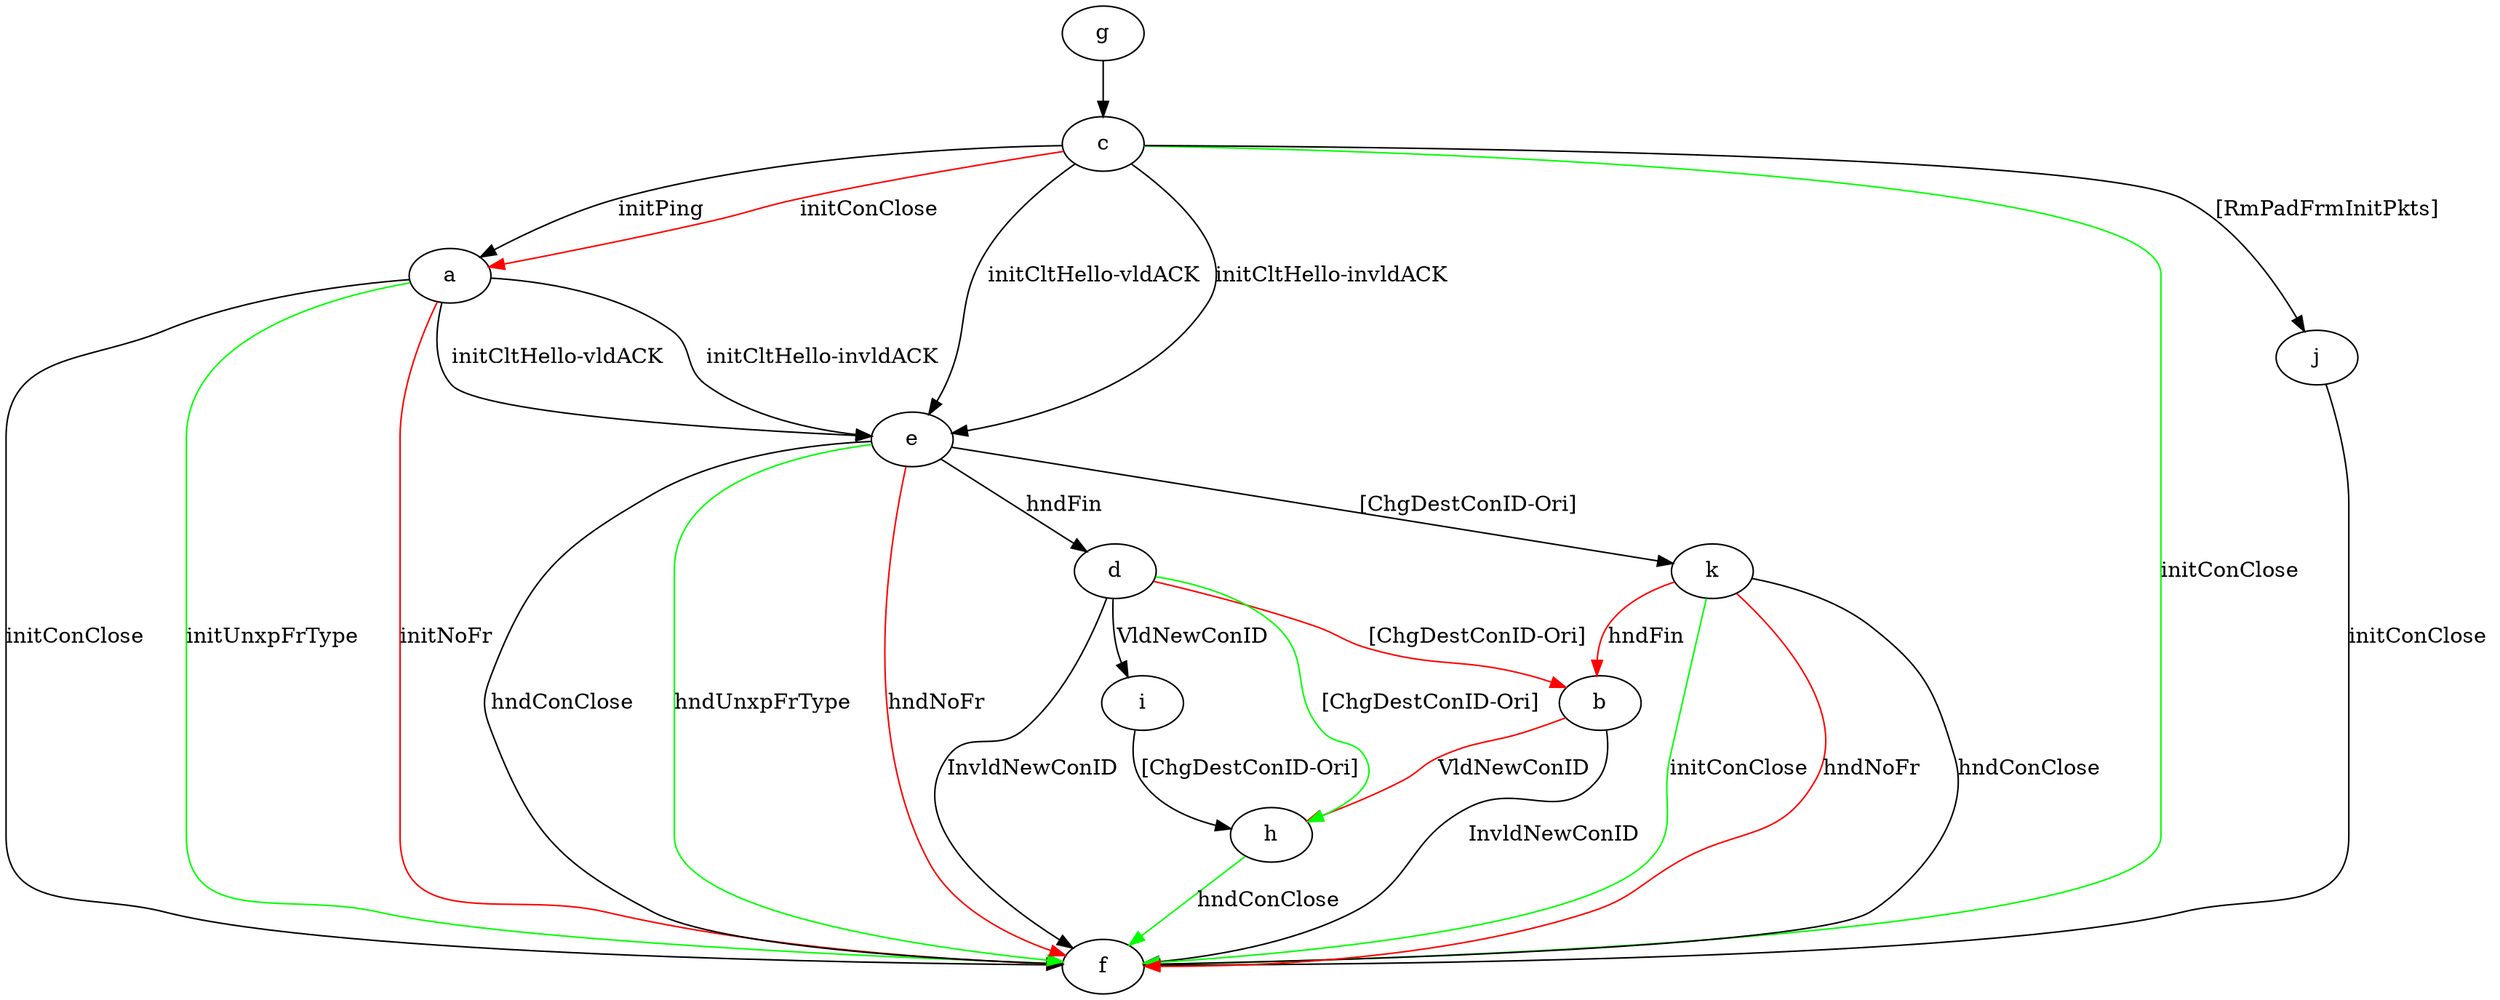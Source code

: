 digraph "" {
	a -> e	[key=0,
		label="initCltHello-vldACK "];
	a -> e	[key=1,
		label="initCltHello-invldACK "];
	a -> f	[key=0,
		label="initConClose "];
	a -> f	[key=1,
		color=green,
		label="initUnxpFrType "];
	a -> f	[key=2,
		color=red,
		label="initNoFr "];
	b -> f	[key=0,
		label="InvldNewConID "];
	b -> h	[key=0,
		color=red,
		label="VldNewConID "];
	c -> a	[key=0,
		label="initPing "];
	c -> a	[key=1,
		color=red,
		label="initConClose "];
	c -> e	[key=0,
		label="initCltHello-vldACK "];
	c -> e	[key=1,
		label="initCltHello-invldACK "];
	c -> f	[key=0,
		color=green,
		label="initConClose "];
	c -> j	[key=0,
		label="[RmPadFrmInitPkts] "];
	d -> b	[key=0,
		color=red,
		label="[ChgDestConID-Ori] "];
	d -> f	[key=0,
		label="InvldNewConID "];
	d -> h	[key=0,
		color=green,
		label="[ChgDestConID-Ori] "];
	d -> i	[key=0,
		label="VldNewConID "];
	e -> d	[key=0,
		label="hndFin "];
	e -> f	[key=0,
		label="hndConClose "];
	e -> f	[key=1,
		color=green,
		label="hndUnxpFrType "];
	e -> f	[key=2,
		color=red,
		label="hndNoFr "];
	e -> k	[key=0,
		label="[ChgDestConID-Ori] "];
	g -> c	[key=0];
	h -> f	[key=0,
		color=green,
		label="hndConClose "];
	i -> h	[key=0,
		label="[ChgDestConID-Ori] "];
	j -> f	[key=0,
		label="initConClose "];
	k -> b	[key=0,
		color=red,
		label="hndFin "];
	k -> f	[key=0,
		label="hndConClose "];
	k -> f	[key=1,
		color=green,
		label="initConClose "];
	k -> f	[key=2,
		color=red,
		label="hndNoFr "];
}
